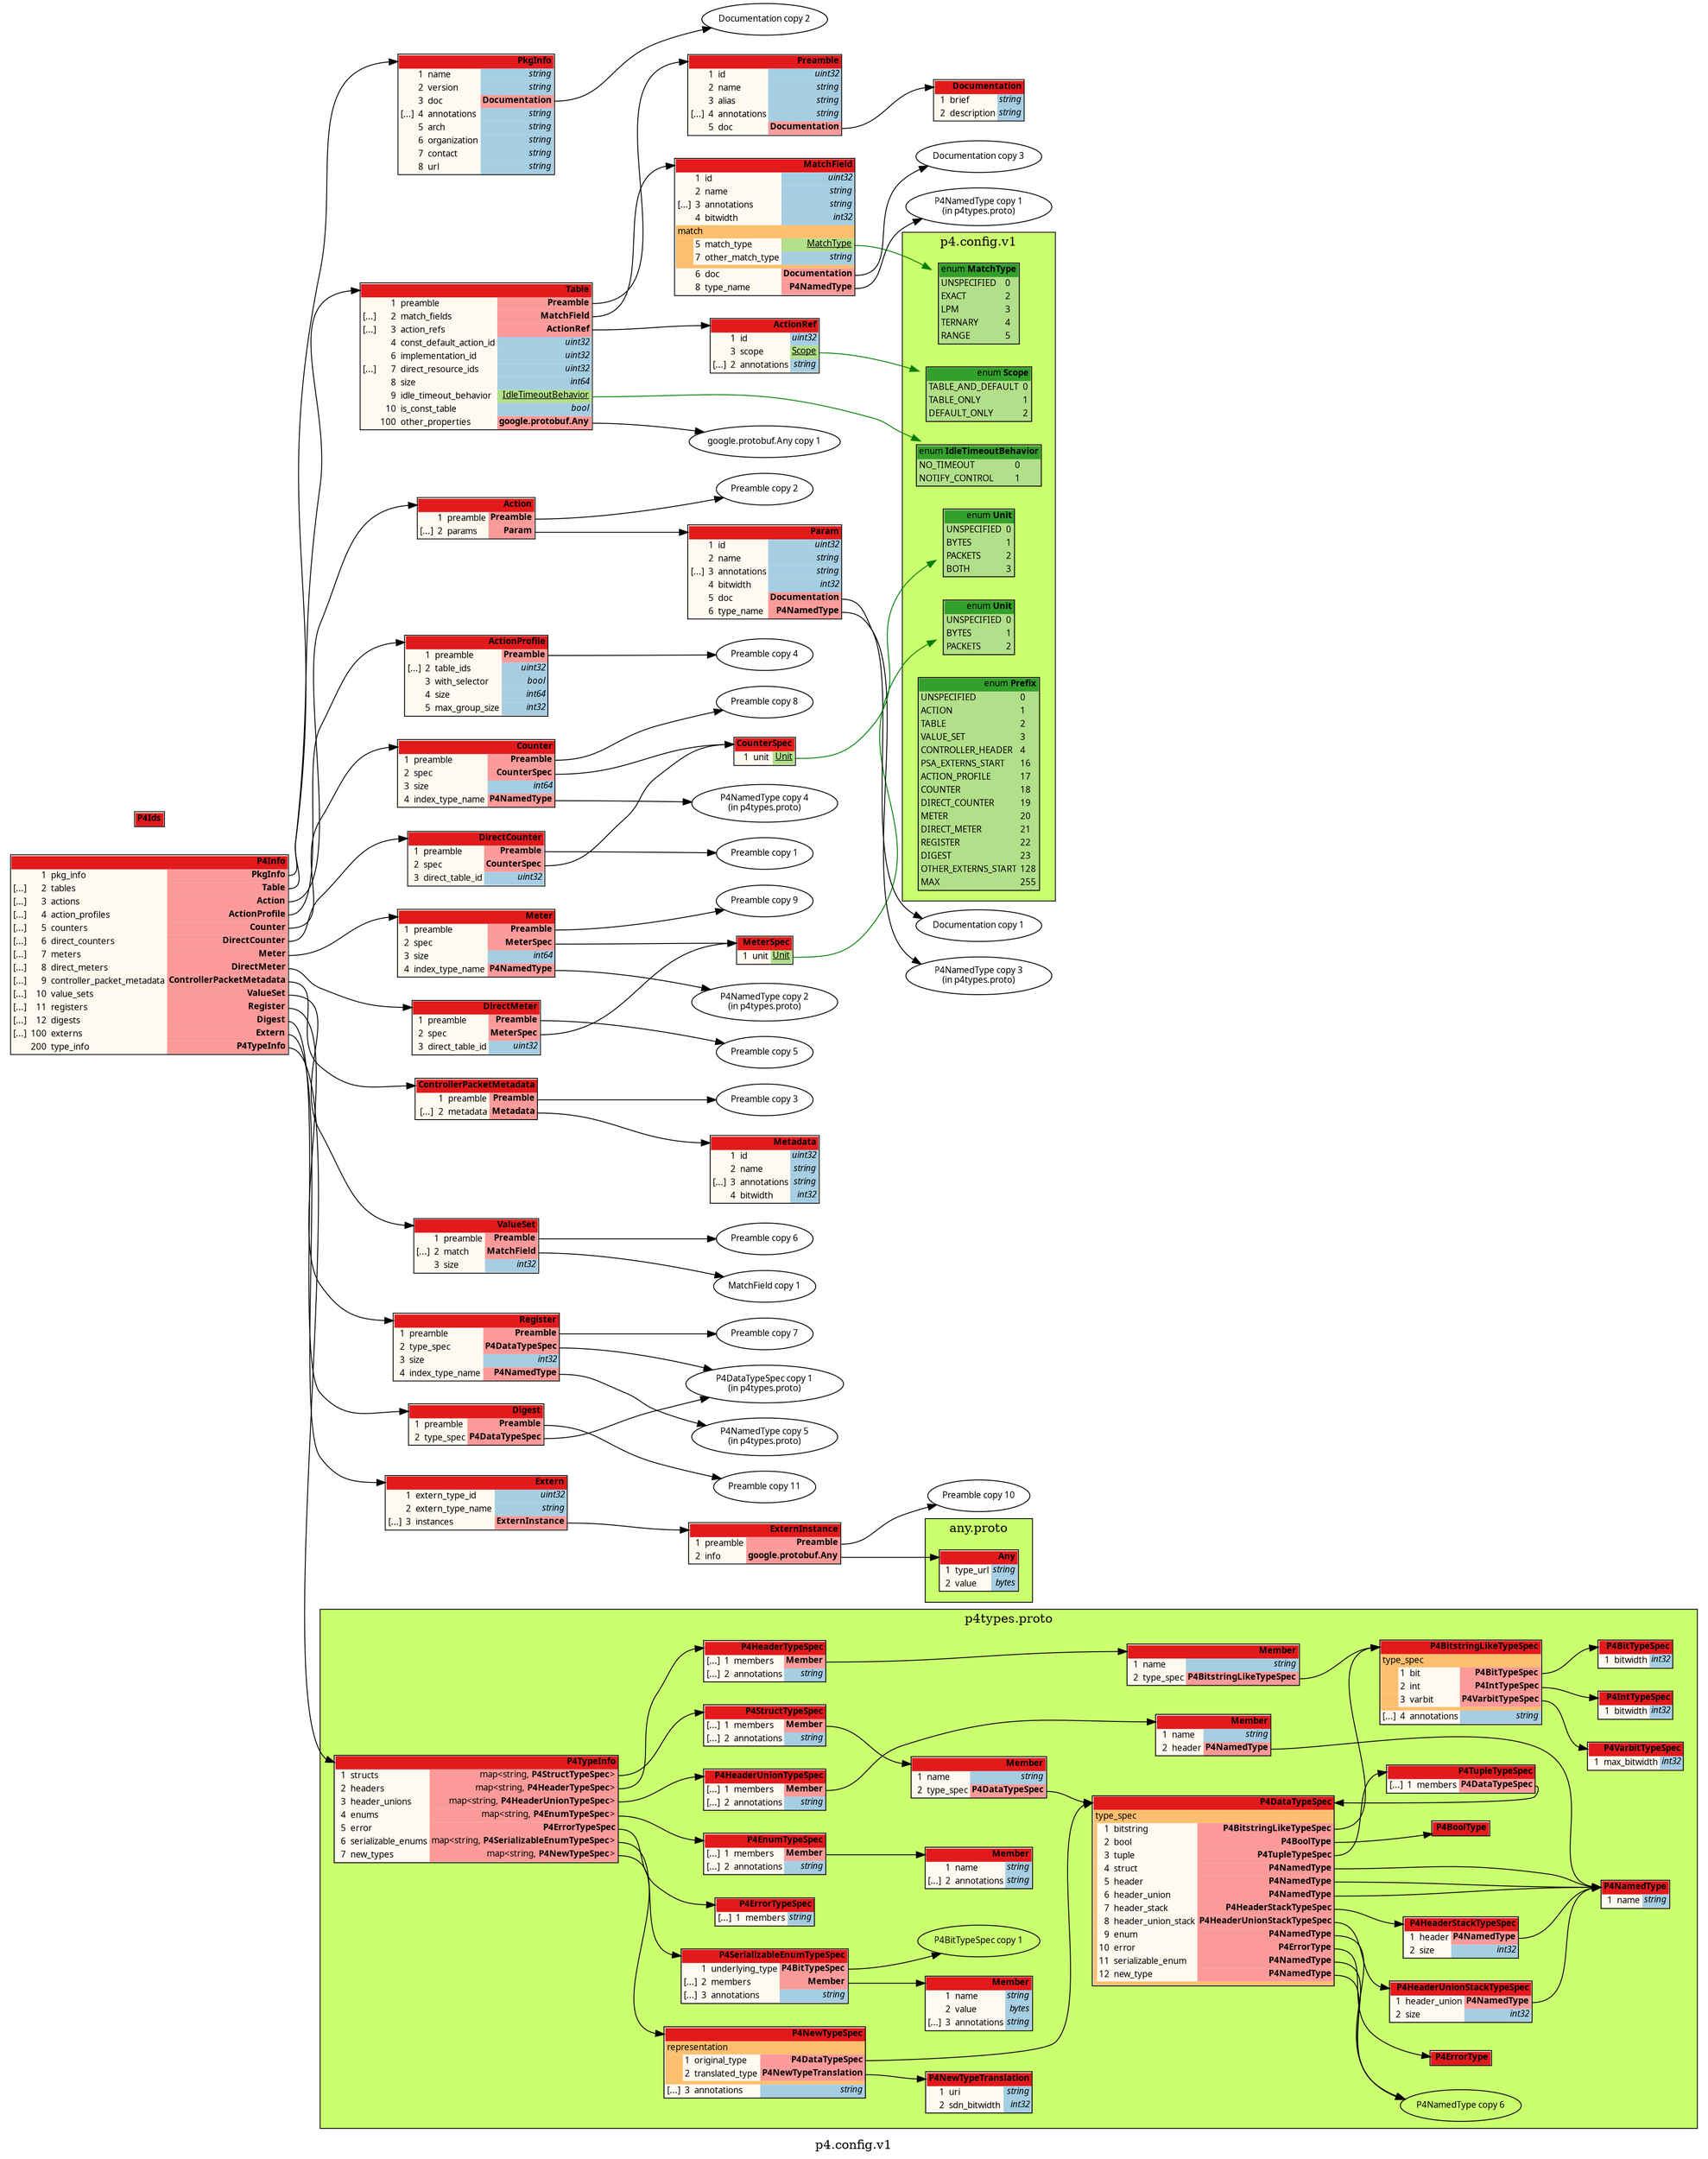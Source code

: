 /*
	do not edit:
	auto-generated by github.com/seamia/protodot
*/
digraph protodot {

	/* package:   p4.config.v1 */
	/* source:    p4/config/v1/p4info.proto */
	/* selection:  */

	rankdir=LR;
	label="p4.config.v1";
	tooltip="p4.config.v1";
	bgcolor="transparent"

	node [
		shape=plaintext
		fontsize=10
		fontname="Ubuntu"
	];


	/* ------ nodes ------ */
	subgraph cluster_0deff8bb1351 {
		label = "p4.config.v1"
		tooltip = "p4.config.v1"
		style = filled;
		fillcolor = "#caff70";
		
		Node_Ja_135	[shape=plaintext tooltip="MatchType" label=<<TABLE BORDER="1" CELLBORDER="0" CELLSPACING="0" BGCOLOR="#b2df8a"><TR><TD COLSPAN="2" PORT="header" BGCOLOR="#33a02c" ALIGN="right">enum <b>MatchType</b></TD></TR><TR><TD BGCOLOR="#b2df8a" ALIGN="left">UNSPECIFIED</TD><TD BGCOLOR="#b2df8a" ALIGN="left">0</TD></TR><TR><TD BGCOLOR="#b2df8a" ALIGN="left">EXACT</TD><TD BGCOLOR="#b2df8a" ALIGN="left">2</TD></TR><TR><TD BGCOLOR="#b2df8a" ALIGN="left">LPM</TD><TD BGCOLOR="#b2df8a" ALIGN="left">3</TD></TR><TR><TD BGCOLOR="#b2df8a" ALIGN="left">TERNARY</TD><TD BGCOLOR="#b2df8a" ALIGN="left">4</TD></TR><TR><TD BGCOLOR="#b2df8a" ALIGN="left">RANGE</TD><TD BGCOLOR="#b2df8a" ALIGN="left">5</TD></TR></TABLE>>];
		Node_Ja_139	[shape=plaintext tooltip="Scope" label=<<TABLE BORDER="1" CELLBORDER="0" CELLSPACING="0" BGCOLOR="#b2df8a"><TR><TD COLSPAN="2" PORT="header" BGCOLOR="#33a02c" ALIGN="right">enum <b>Scope</b></TD></TR><TR><TD BGCOLOR="#b2df8a" ALIGN="left">TABLE_AND_DEFAULT</TD><TD BGCOLOR="#b2df8a" ALIGN="left">0</TD></TR><TR><TD BGCOLOR="#b2df8a" ALIGN="left">TABLE_ONLY</TD><TD BGCOLOR="#b2df8a" ALIGN="left">1</TD></TR><TR><TD BGCOLOR="#b2df8a" ALIGN="left">DEFAULT_ONLY</TD><TD BGCOLOR="#b2df8a" ALIGN="left">2</TD></TR></TABLE>>];
		Node_Ja_137	[shape=plaintext tooltip="IdleTimeoutBehavior" label=<<TABLE BORDER="1" CELLBORDER="0" CELLSPACING="0" BGCOLOR="#b2df8a"><TR><TD COLSPAN="2" PORT="header" BGCOLOR="#33a02c" ALIGN="right">enum <b>IdleTimeoutBehavior</b></TD></TR><TR><TD BGCOLOR="#b2df8a" ALIGN="left">NO_TIMEOUT</TD><TD BGCOLOR="#b2df8a" ALIGN="left">0</TD></TR><TR><TD BGCOLOR="#b2df8a" ALIGN="left">NOTIFY_CONTROL</TD><TD BGCOLOR="#b2df8a" ALIGN="left">1</TD></TR></TABLE>>];
		Node_Ja_148	[shape=plaintext tooltip="Unit" label=<<TABLE BORDER="1" CELLBORDER="0" CELLSPACING="0" BGCOLOR="#b2df8a"><TR><TD COLSPAN="2" PORT="header" BGCOLOR="#33a02c" ALIGN="right">enum <b>Unit</b></TD></TR><TR><TD BGCOLOR="#b2df8a" ALIGN="left">UNSPECIFIED</TD><TD BGCOLOR="#b2df8a" ALIGN="left">0</TD></TR><TR><TD BGCOLOR="#b2df8a" ALIGN="left">BYTES</TD><TD BGCOLOR="#b2df8a" ALIGN="left">1</TD></TR><TR><TD BGCOLOR="#b2df8a" ALIGN="left">PACKETS</TD><TD BGCOLOR="#b2df8a" ALIGN="left">2</TD></TR></TABLE>>];
		Node_Ja_144	[shape=plaintext tooltip="Unit" label=<<TABLE BORDER="1" CELLBORDER="0" CELLSPACING="0" BGCOLOR="#b2df8a"><TR><TD COLSPAN="2" PORT="header" BGCOLOR="#33a02c" ALIGN="right">enum <b>Unit</b></TD></TR><TR><TD BGCOLOR="#b2df8a" ALIGN="left">UNSPECIFIED</TD><TD BGCOLOR="#b2df8a" ALIGN="left">0</TD></TR><TR><TD BGCOLOR="#b2df8a" ALIGN="left">BYTES</TD><TD BGCOLOR="#b2df8a" ALIGN="left">1</TD></TR><TR><TD BGCOLOR="#b2df8a" ALIGN="left">PACKETS</TD><TD BGCOLOR="#b2df8a" ALIGN="left">2</TD></TR><TR><TD BGCOLOR="#b2df8a" ALIGN="left">BOTH</TD><TD BGCOLOR="#b2df8a" ALIGN="left">3</TD></TR></TABLE>>];
		Node_Ja_130	[shape=plaintext tooltip="Prefix" label=<<TABLE BORDER="1" CELLBORDER="0" CELLSPACING="0" BGCOLOR="#b2df8a"><TR><TD COLSPAN="2" PORT="header" BGCOLOR="#33a02c" ALIGN="right">enum <b>Prefix</b></TD></TR><TR><TD BGCOLOR="#b2df8a" ALIGN="left">UNSPECIFIED</TD><TD BGCOLOR="#b2df8a" ALIGN="left">0</TD></TR><TR><TD BGCOLOR="#b2df8a" ALIGN="left">ACTION</TD><TD BGCOLOR="#b2df8a" ALIGN="left">1</TD></TR><TR><TD BGCOLOR="#b2df8a" ALIGN="left">TABLE</TD><TD BGCOLOR="#b2df8a" ALIGN="left">2</TD></TR><TR><TD BGCOLOR="#b2df8a" ALIGN="left">VALUE_SET</TD><TD BGCOLOR="#b2df8a" ALIGN="left">3</TD></TR><TR><TD BGCOLOR="#b2df8a" ALIGN="left">CONTROLLER_HEADER</TD><TD BGCOLOR="#b2df8a" ALIGN="left">4</TD></TR><TR><TD BGCOLOR="#b2df8a" ALIGN="left">PSA_EXTERNS_START</TD><TD BGCOLOR="#b2df8a" ALIGN="left">16</TD></TR><TR><TD BGCOLOR="#b2df8a" ALIGN="left">ACTION_PROFILE</TD><TD BGCOLOR="#b2df8a" ALIGN="left">17</TD></TR><TR><TD BGCOLOR="#b2df8a" ALIGN="left">COUNTER</TD><TD BGCOLOR="#b2df8a" ALIGN="left">18</TD></TR><TR><TD BGCOLOR="#b2df8a" ALIGN="left">DIRECT_COUNTER</TD><TD BGCOLOR="#b2df8a" ALIGN="left">19</TD></TR><TR><TD BGCOLOR="#b2df8a" ALIGN="left">METER</TD><TD BGCOLOR="#b2df8a" ALIGN="left">20</TD></TR><TR><TD BGCOLOR="#b2df8a" ALIGN="left">DIRECT_METER</TD><TD BGCOLOR="#b2df8a" ALIGN="left">21</TD></TR><TR><TD BGCOLOR="#b2df8a" ALIGN="left">REGISTER</TD><TD BGCOLOR="#b2df8a" ALIGN="left">22</TD></TR><TR><TD BGCOLOR="#b2df8a" ALIGN="left">DIGEST</TD><TD BGCOLOR="#b2df8a" ALIGN="left">23</TD></TR><TR><TD BGCOLOR="#b2df8a" ALIGN="left">OTHER_EXTERNS_START</TD><TD BGCOLOR="#b2df8a" ALIGN="left">128</TD></TR><TR><TD BGCOLOR="#b2df8a" ALIGN="left">MAX</TD><TD BGCOLOR="#b2df8a" ALIGN="left">255</TD></TR></TABLE>>];
	}

	Any_copy1  [shape=ellipse label="google.protobuf.Any copy 1"]

	subgraph cluster_668c2255749e {
		label = "any.proto"
		tooltip = "google/protobuf/any.proto"
		style = filled;
		fillcolor = "#caff70";
		
		Node_Ja_100	[shape=plaintext tooltip="google.protobuf.Any" label=<<TABLE BORDER="1" CELLBORDER="0" CELLSPACING="0" BGCOLOR="#fffaf0"><TR><TD COLSPAN="4" PORT="header" BGCOLOR="#e31a1c" ALIGN="right"><b>Any</b></TD></TR><TR><TD ALIGN="right"></TD><TD ALIGN="right">1</TD><TD ALIGN="left">type_url</TD><TD BGCOLOR="#a6cee3" PORT="potype_url" ALIGN="right" TITLE="string"><i>string</i></TD></TR><TR><TD ALIGN="right"></TD><TD ALIGN="right">2</TD><TD ALIGN="left">value</TD><TD BGCOLOR="#a6cee3" PORT="povalue" ALIGN="right" TITLE="bytes"><i>bytes</i></TD></TR></TABLE>>];
	}


	/* ------ leaving the root package unwrapped ------ */
	Node_Ja_153	[shape=plaintext tooltip="p4.config.v1.ValueSet" label=<<TABLE BORDER="1" CELLBORDER="0" CELLSPACING="0" BGCOLOR="#fffaf0"><TR><TD COLSPAN="4" PORT="header" BGCOLOR="#e31a1c" ALIGN="right"><b>ValueSet</b></TD></TR><TR><TD ALIGN="right"></TD><TD ALIGN="right">1</TD><TD ALIGN="left">preamble</TD><TD BGCOLOR="#fb9a99" PORT="popreamble" ALIGN="right"><b>Preamble</b></TD></TR><TR><TD ALIGN="right">[...]</TD><TD ALIGN="right">2</TD><TD ALIGN="left">match</TD><TD BGCOLOR="#fb9a99" PORT="pomatch" ALIGN="right"><b>MatchField</b></TD></TR><TR><TD ALIGN="right"></TD><TD ALIGN="right">3</TD><TD ALIGN="left">size</TD><TD BGCOLOR="#a6cee3" PORT="posize" ALIGN="right" TITLE="int32"><i>int32</i></TD></TR></TABLE>>];
	Node_Ja_154	[shape=plaintext tooltip="p4.config.v1.Register" label=<<TABLE BORDER="1" CELLBORDER="0" CELLSPACING="0" BGCOLOR="#fffaf0"><TR><TD COLSPAN="4" PORT="header" BGCOLOR="#e31a1c" ALIGN="right"><b>Register</b></TD></TR><TR><TD ALIGN="right"></TD><TD ALIGN="right">1</TD><TD ALIGN="left">preamble</TD><TD BGCOLOR="#fb9a99" PORT="popreamble" ALIGN="right"><b>Preamble</b></TD></TR><TR><TD ALIGN="right"></TD><TD ALIGN="right">2</TD><TD ALIGN="left">type_spec</TD><TD BGCOLOR="#fb9a99" PORT="potype_spec" ALIGN="right"><b>P4DataTypeSpec</b></TD></TR><TR><TD ALIGN="right"></TD><TD ALIGN="right">3</TD><TD ALIGN="left">size</TD><TD BGCOLOR="#a6cee3" PORT="posize" ALIGN="right" TITLE="int32"><i>int32</i></TD></TR><TR><TD ALIGN="right"></TD><TD ALIGN="right">4</TD><TD ALIGN="left">index_type_name</TD><TD BGCOLOR="#fb9a99" PORT="poindex_type_name" ALIGN="right"><b>P4NamedType</b></TD></TR></TABLE>>];
	Node_Ja_145	[shape=plaintext tooltip="p4.config.v1.Counter" label=<<TABLE BORDER="1" CELLBORDER="0" CELLSPACING="0" BGCOLOR="#fffaf0"><TR><TD COLSPAN="4" PORT="header" BGCOLOR="#e31a1c" ALIGN="right"><b>Counter</b></TD></TR><TR><TD ALIGN="right"></TD><TD ALIGN="right">1</TD><TD ALIGN="left">preamble</TD><TD BGCOLOR="#fb9a99" PORT="popreamble" ALIGN="right"><b>Preamble</b></TD></TR><TR><TD ALIGN="right"></TD><TD ALIGN="right">2</TD><TD ALIGN="left">spec</TD><TD BGCOLOR="#fb9a99" PORT="pospec" ALIGN="right"><b>CounterSpec</b></TD></TR><TR><TD ALIGN="right"></TD><TD ALIGN="right">3</TD><TD ALIGN="left">size</TD><TD BGCOLOR="#a6cee3" PORT="posize" ALIGN="right" TITLE="int64"><i>int64</i></TD></TR><TR><TD ALIGN="right"></TD><TD ALIGN="right">4</TD><TD ALIGN="left">index_type_name</TD><TD BGCOLOR="#fb9a99" PORT="poindex_type_name" ALIGN="right"><b>P4NamedType</b></TD></TR></TABLE>>];
	Node_Ja_131	[shape=plaintext tooltip="p4.config.v1.Preamble" label=<<TABLE BORDER="1" CELLBORDER="0" CELLSPACING="0" BGCOLOR="#fffaf0"><TR><TD COLSPAN="4" PORT="header" BGCOLOR="#e31a1c" ALIGN="right"><b>Preamble</b></TD></TR><TR><TD ALIGN="right"></TD><TD ALIGN="right">1</TD><TD ALIGN="left">id</TD><TD BGCOLOR="#a6cee3" PORT="poid" ALIGN="right" TITLE="uint32"><i>uint32</i></TD></TR><TR><TD ALIGN="right"></TD><TD ALIGN="right">2</TD><TD ALIGN="left">name</TD><TD BGCOLOR="#a6cee3" PORT="poname" ALIGN="right" TITLE="string"><i>string</i></TD></TR><TR><TD ALIGN="right"></TD><TD ALIGN="right">3</TD><TD ALIGN="left">alias</TD><TD BGCOLOR="#a6cee3" PORT="poalias" ALIGN="right" TITLE="string"><i>string</i></TD></TR><TR><TD ALIGN="right">[...]</TD><TD ALIGN="right">4</TD><TD ALIGN="left">annotations</TD><TD BGCOLOR="#a6cee3" PORT="poannotations" ALIGN="right" TITLE="string"><i>string</i></TD></TR><TR><TD ALIGN="right"></TD><TD ALIGN="right">5</TD><TD ALIGN="left">doc</TD><TD BGCOLOR="#fb9a99" PORT="podoc" ALIGN="right"><b>Documentation</b></TD></TR></TABLE>>];
	Preamble_copy1   [shape=ellipse label="Preamble copy 1"]
	Preamble_copy2   [shape=ellipse label="Preamble copy 2"]
	Preamble_copy3   [shape=ellipse label="Preamble copy 3"]
	Preamble_copy4   [shape=ellipse label="Preamble copy 4"]
	Preamble_copy5   [shape=ellipse label="Preamble copy 5"]
	Preamble_copy6   [shape=ellipse label="Preamble copy 6"]
	Preamble_copy7   [shape=ellipse label="Preamble copy 7"]
	Preamble_copy8   [shape=ellipse label="Preamble copy 8"]
	Preamble_copy9   [shape=ellipse label="Preamble copy 9"]
	Preamble_copy10   [shape=ellipse label="Preamble copy 10"]
	Preamble_copy11   [shape=ellipse label="Preamble copy 11"]
	Node_Ja_128	[shape=plaintext tooltip="p4.config.v1.PkgInfo" label=<<TABLE BORDER="1" CELLBORDER="0" CELLSPACING="0" BGCOLOR="#fffaf0"><TR><TD COLSPAN="4" PORT="header" BGCOLOR="#e31a1c" ALIGN="right"><b>PkgInfo</b></TD></TR><TR><TD ALIGN="right"></TD><TD ALIGN="right">1</TD><TD ALIGN="left">name</TD><TD BGCOLOR="#a6cee3" PORT="poname" ALIGN="right" TITLE="string"><i>string</i></TD></TR><TR><TD ALIGN="right"></TD><TD ALIGN="right">2</TD><TD ALIGN="left">version</TD><TD BGCOLOR="#a6cee3" PORT="poversion" ALIGN="right" TITLE="string"><i>string</i></TD></TR><TR><TD ALIGN="right"></TD><TD ALIGN="right">3</TD><TD ALIGN="left">doc</TD><TD BGCOLOR="#fb9a99" PORT="podoc" ALIGN="right"><b>Documentation</b></TD></TR><TR><TD ALIGN="right">[...]</TD><TD ALIGN="right">4</TD><TD ALIGN="left">annotations</TD><TD BGCOLOR="#a6cee3" PORT="poannotations" ALIGN="right" TITLE="string"><i>string</i></TD></TR><TR><TD ALIGN="right"></TD><TD ALIGN="right">5</TD><TD ALIGN="left">arch</TD><TD BGCOLOR="#a6cee3" PORT="poarch" ALIGN="right" TITLE="string"><i>string</i></TD></TR><TR><TD ALIGN="right"></TD><TD ALIGN="right">6</TD><TD ALIGN="left">organization</TD><TD BGCOLOR="#a6cee3" PORT="poorganization" ALIGN="right" TITLE="string"><i>string</i></TD></TR><TR><TD ALIGN="right"></TD><TD ALIGN="right">7</TD><TD ALIGN="left">contact</TD><TD BGCOLOR="#a6cee3" PORT="pocontact" ALIGN="right" TITLE="string"><i>string</i></TD></TR><TR><TD ALIGN="right"></TD><TD ALIGN="right">8</TD><TD ALIGN="left">url</TD><TD BGCOLOR="#a6cee3" PORT="pourl" ALIGN="right" TITLE="string"><i>string</i></TD></TR></TABLE>>];
	Node_Ja_134	[shape=plaintext tooltip="p4.config.v1.MatchField" label=<<TABLE BORDER="1" CELLBORDER="0" CELLSPACING="0" BGCOLOR="#fffaf0"><TR><TD COLSPAN="4" PORT="header" BGCOLOR="#e31a1c" ALIGN="right"><b>MatchField</b></TD></TR><TR><TD ALIGN="right"></TD><TD ALIGN="right">1</TD><TD ALIGN="left">id</TD><TD BGCOLOR="#a6cee3" PORT="poid" ALIGN="right" TITLE="uint32"><i>uint32</i></TD></TR><TR><TD ALIGN="right"></TD><TD ALIGN="right">2</TD><TD ALIGN="left">name</TD><TD BGCOLOR="#a6cee3" PORT="poname" ALIGN="right" TITLE="string"><i>string</i></TD></TR><TR><TD ALIGN="right">[...]</TD><TD ALIGN="right">3</TD><TD ALIGN="left">annotations</TD><TD BGCOLOR="#a6cee3" PORT="poannotations" ALIGN="right" TITLE="string"><i>string</i></TD></TR><TR><TD ALIGN="right"></TD><TD ALIGN="right">4</TD><TD ALIGN="left">bitwidth</TD><TD BGCOLOR="#a6cee3" PORT="pobitwidth" ALIGN="right" TITLE="int32"><i>int32</i></TD></TR><TR><TD COLSPAN="4" BGCOLOR="#fdbf6f" ALIGN="left">match</TD></TR><TR><TD BGCOLOR="#fdbf6f"></TD><TD ALIGN="right">5</TD><TD ALIGN="left">match_type</TD><TD ALIGN="right" BGCOLOR="#b2df8a" PORT="pomatch_type"><u>MatchType</u></TD></TR><TR><TD BGCOLOR="#fdbf6f"></TD><TD ALIGN="right">7</TD><TD ALIGN="left">other_match_type</TD><TD ALIGN="right" BGCOLOR="#a6cee3" PORT="poother_match_type"><i>string</i></TD></TR><TR><TD COLSPAN="4" BGCOLOR="#fdbf6f"></TD></TR><TR><TD ALIGN="right"></TD><TD ALIGN="right">6</TD><TD ALIGN="left">doc</TD><TD BGCOLOR="#fb9a99" PORT="podoc" ALIGN="right"><b>Documentation</b></TD></TR><TR><TD ALIGN="right"></TD><TD ALIGN="right">8</TD><TD ALIGN="left">type_name</TD><TD BGCOLOR="#fb9a99" PORT="potype_name" ALIGN="right"><b>P4NamedType</b></TD></TR></TABLE>>];
	MatchField_copy1   [shape=ellipse label="MatchField copy 1"]
	Node_Ja_140	[shape=plaintext tooltip="p4.config.v1.Action" label=<<TABLE BORDER="1" CELLBORDER="0" CELLSPACING="0" BGCOLOR="#fffaf0"><TR><TD COLSPAN="4" PORT="header" BGCOLOR="#e31a1c" ALIGN="right"><b>Action</b></TD></TR><TR><TD ALIGN="right"></TD><TD ALIGN="right">1</TD><TD ALIGN="left">preamble</TD><TD BGCOLOR="#fb9a99" PORT="popreamble" ALIGN="right"><b>Preamble</b></TD></TR><TR><TD ALIGN="right">[...]</TD><TD ALIGN="right">2</TD><TD ALIGN="left">params</TD><TD BGCOLOR="#fb9a99" PORT="poparams" ALIGN="right"><b>Param</b></TD></TR></TABLE>>];
	Node_Ja_150	[shape=plaintext tooltip="p4.config.v1.DirectMeter" label=<<TABLE BORDER="1" CELLBORDER="0" CELLSPACING="0" BGCOLOR="#fffaf0"><TR><TD COLSPAN="4" PORT="header" BGCOLOR="#e31a1c" ALIGN="right"><b>DirectMeter</b></TD></TR><TR><TD ALIGN="right"></TD><TD ALIGN="right">1</TD><TD ALIGN="left">preamble</TD><TD BGCOLOR="#fb9a99" PORT="popreamble" ALIGN="right"><b>Preamble</b></TD></TR><TR><TD ALIGN="right"></TD><TD ALIGN="right">2</TD><TD ALIGN="left">spec</TD><TD BGCOLOR="#fb9a99" PORT="pospec" ALIGN="right"><b>MeterSpec</b></TD></TR><TR><TD ALIGN="right"></TD><TD ALIGN="right">3</TD><TD ALIGN="left">direct_table_id</TD><TD BGCOLOR="#a6cee3" PORT="podirect_table_id" ALIGN="right" TITLE="uint32"><i>uint32</i></TD></TR></TABLE>>];
	Node_Ja_151	[shape=plaintext tooltip="p4.config.v1.ControllerPacketMetadata" label=<<TABLE BORDER="1" CELLBORDER="0" CELLSPACING="0" BGCOLOR="#fffaf0"><TR><TD COLSPAN="4" PORT="header" BGCOLOR="#e31a1c" ALIGN="right"><b>ControllerPacketMetadata</b></TD></TR><TR><TD ALIGN="right"></TD><TD ALIGN="right">1</TD><TD ALIGN="left">preamble</TD><TD BGCOLOR="#fb9a99" PORT="popreamble" ALIGN="right"><b>Preamble</b></TD></TR><TR><TD ALIGN="right">[...]</TD><TD ALIGN="right">2</TD><TD ALIGN="left">metadata</TD><TD BGCOLOR="#fb9a99" PORT="pometadata" ALIGN="right"><b>Metadata</b></TD></TR></TABLE>>];
	Node_Ja_142	[shape=plaintext tooltip="p4.config.v1.ActionProfile" label=<<TABLE BORDER="1" CELLBORDER="0" CELLSPACING="0" BGCOLOR="#fffaf0"><TR><TD COLSPAN="4" PORT="header" BGCOLOR="#e31a1c" ALIGN="right"><b>ActionProfile</b></TD></TR><TR><TD ALIGN="right"></TD><TD ALIGN="right">1</TD><TD ALIGN="left">preamble</TD><TD BGCOLOR="#fb9a99" PORT="popreamble" ALIGN="right"><b>Preamble</b></TD></TR><TR><TD ALIGN="right">[...]</TD><TD ALIGN="right">2</TD><TD ALIGN="left">table_ids</TD><TD BGCOLOR="#a6cee3" PORT="potable_ids" ALIGN="right" TITLE="uint32"><i>uint32</i></TD></TR><TR><TD ALIGN="right"></TD><TD ALIGN="right">3</TD><TD ALIGN="left">with_selector</TD><TD BGCOLOR="#a6cee3" PORT="powith_selector" ALIGN="right" TITLE="bool"><i>bool</i></TD></TR><TR><TD ALIGN="right"></TD><TD ALIGN="right">4</TD><TD ALIGN="left">size</TD><TD BGCOLOR="#a6cee3" PORT="posize" ALIGN="right" TITLE="int64"><i>int64</i></TD></TR><TR><TD ALIGN="right"></TD><TD ALIGN="right">5</TD><TD ALIGN="left">max_group_size</TD><TD BGCOLOR="#a6cee3" PORT="pomax_group_size" ALIGN="right" TITLE="int32"><i>int32</i></TD></TR></TABLE>>];
	Node_Ja_133	[shape=plaintext tooltip="p4.config.v1.ExternInstance" label=<<TABLE BORDER="1" CELLBORDER="0" CELLSPACING="0" BGCOLOR="#fffaf0"><TR><TD COLSPAN="4" PORT="header" BGCOLOR="#e31a1c" ALIGN="right"><b>ExternInstance</b></TD></TR><TR><TD ALIGN="right"></TD><TD ALIGN="right">1</TD><TD ALIGN="left">preamble</TD><TD BGCOLOR="#fb9a99" PORT="popreamble" ALIGN="right"><b>Preamble</b></TD></TR><TR><TD ALIGN="right"></TD><TD ALIGN="right">2</TD><TD ALIGN="left">info</TD><TD BGCOLOR="#fb9a99" PORT="poinfo" ALIGN="right"><b>google.protobuf.Any</b></TD></TR></TABLE>>];
	Node_Ja_138	[shape=plaintext tooltip="p4.config.v1.ActionRef" label=<<TABLE BORDER="1" CELLBORDER="0" CELLSPACING="0" BGCOLOR="#fffaf0"><TR><TD COLSPAN="4" PORT="header" BGCOLOR="#e31a1c" ALIGN="right"><b>ActionRef</b></TD></TR><TR><TD ALIGN="right"></TD><TD ALIGN="right">1</TD><TD ALIGN="left">id</TD><TD BGCOLOR="#a6cee3" PORT="poid" ALIGN="right" TITLE="uint32"><i>uint32</i></TD></TR><TR><TD ALIGN="right"></TD><TD ALIGN="right">3</TD><TD ALIGN="left">scope</TD><TD BGCOLOR="#b2df8a" PORT="poscope" ALIGN="right"><u>Scope</u></TD></TR><TR><TD ALIGN="right">[...]</TD><TD ALIGN="right">2</TD><TD ALIGN="left">annotations</TD><TD BGCOLOR="#a6cee3" PORT="poannotations" ALIGN="right" TITLE="string"><i>string</i></TD></TR></TABLE>>];
	Node_Ja_136	[shape=plaintext tooltip="p4.config.v1.Table" label=<<TABLE BORDER="1" CELLBORDER="0" CELLSPACING="0" BGCOLOR="#fffaf0"><TR><TD COLSPAN="4" PORT="header" BGCOLOR="#e31a1c" ALIGN="right"><b>Table</b></TD></TR><TR><TD ALIGN="right"></TD><TD ALIGN="right">1</TD><TD ALIGN="left">preamble</TD><TD BGCOLOR="#fb9a99" PORT="popreamble" ALIGN="right"><b>Preamble</b></TD></TR><TR><TD ALIGN="right">[...]</TD><TD ALIGN="right">2</TD><TD ALIGN="left">match_fields</TD><TD BGCOLOR="#fb9a99" PORT="pomatch_fields" ALIGN="right"><b>MatchField</b></TD></TR><TR><TD ALIGN="right">[...]</TD><TD ALIGN="right">3</TD><TD ALIGN="left">action_refs</TD><TD BGCOLOR="#fb9a99" PORT="poaction_refs" ALIGN="right"><b>ActionRef</b></TD></TR><TR><TD ALIGN="right"></TD><TD ALIGN="right">4</TD><TD ALIGN="left">const_default_action_id</TD><TD BGCOLOR="#a6cee3" PORT="poconst_default_action_id" ALIGN="right" TITLE="uint32"><i>uint32</i></TD></TR><TR><TD ALIGN="right"></TD><TD ALIGN="right">6</TD><TD ALIGN="left">implementation_id</TD><TD BGCOLOR="#a6cee3" PORT="poimplementation_id" ALIGN="right" TITLE="uint32"><i>uint32</i></TD></TR><TR><TD ALIGN="right">[...]</TD><TD ALIGN="right">7</TD><TD ALIGN="left">direct_resource_ids</TD><TD BGCOLOR="#a6cee3" PORT="podirect_resource_ids" ALIGN="right" TITLE="uint32"><i>uint32</i></TD></TR><TR><TD ALIGN="right"></TD><TD ALIGN="right">8</TD><TD ALIGN="left">size</TD><TD BGCOLOR="#a6cee3" PORT="posize" ALIGN="right" TITLE="int64"><i>int64</i></TD></TR><TR><TD ALIGN="right"></TD><TD ALIGN="right">9</TD><TD ALIGN="left">idle_timeout_behavior</TD><TD BGCOLOR="#b2df8a" PORT="poidle_timeout_behavior" ALIGN="right"><u>IdleTimeoutBehavior</u></TD></TR><TR><TD ALIGN="right"></TD><TD ALIGN="right">10</TD><TD ALIGN="left">is_const_table</TD><TD BGCOLOR="#a6cee3" PORT="pois_const_table" ALIGN="right" TITLE="bool"><i>bool</i></TD></TR><TR><TD ALIGN="right"></TD><TD ALIGN="right">100</TD><TD ALIGN="left">other_properties</TD><TD BGCOLOR="#fb9a99" PORT="poother_properties" ALIGN="right"><b>google.protobuf.Any</b></TD></TR></TABLE>>];
	Node_Ja_147	[shape=plaintext tooltip="p4.config.v1.MeterSpec" label=<<TABLE BORDER="1" CELLBORDER="0" CELLSPACING="0" BGCOLOR="#fffaf0"><TR><TD COLSPAN="4" PORT="header" BGCOLOR="#e31a1c" ALIGN="right"><b>MeterSpec</b></TD></TR><TR><TD ALIGN="right"></TD><TD ALIGN="right">1</TD><TD ALIGN="left">unit</TD><TD BGCOLOR="#b2df8a" PORT="pounit" ALIGN="right"><u>Unit</u></TD></TR></TABLE>>];
	Node_Ja_152	[shape=plaintext tooltip="p4.config.v1.ControllerPacketMetadata.Metadata" label=<<TABLE BORDER="1" CELLBORDER="0" CELLSPACING="0" BGCOLOR="#fffaf0"><TR><TD COLSPAN="4" PORT="header" BGCOLOR="#e31a1c" ALIGN="right"><b>Metadata</b></TD></TR><TR><TD ALIGN="right"></TD><TD ALIGN="right">1</TD><TD ALIGN="left">id</TD><TD BGCOLOR="#a6cee3" PORT="poid" ALIGN="right" TITLE="uint32"><i>uint32</i></TD></TR><TR><TD ALIGN="right"></TD><TD ALIGN="right">2</TD><TD ALIGN="left">name</TD><TD BGCOLOR="#a6cee3" PORT="poname" ALIGN="right" TITLE="string"><i>string</i></TD></TR><TR><TD ALIGN="right">[...]</TD><TD ALIGN="right">3</TD><TD ALIGN="left">annotations</TD><TD BGCOLOR="#a6cee3" PORT="poannotations" ALIGN="right" TITLE="string"><i>string</i></TD></TR><TR><TD ALIGN="right"></TD><TD ALIGN="right">4</TD><TD ALIGN="left">bitwidth</TD><TD BGCOLOR="#a6cee3" PORT="pobitwidth" ALIGN="right" TITLE="int32"><i>int32</i></TD></TR></TABLE>>];
	Node_Ja_149	[shape=plaintext tooltip="p4.config.v1.Meter" label=<<TABLE BORDER="1" CELLBORDER="0" CELLSPACING="0" BGCOLOR="#fffaf0"><TR><TD COLSPAN="4" PORT="header" BGCOLOR="#e31a1c" ALIGN="right"><b>Meter</b></TD></TR><TR><TD ALIGN="right"></TD><TD ALIGN="right">1</TD><TD ALIGN="left">preamble</TD><TD BGCOLOR="#fb9a99" PORT="popreamble" ALIGN="right"><b>Preamble</b></TD></TR><TR><TD ALIGN="right"></TD><TD ALIGN="right">2</TD><TD ALIGN="left">spec</TD><TD BGCOLOR="#fb9a99" PORT="pospec" ALIGN="right"><b>MeterSpec</b></TD></TR><TR><TD ALIGN="right"></TD><TD ALIGN="right">3</TD><TD ALIGN="left">size</TD><TD BGCOLOR="#a6cee3" PORT="posize" ALIGN="right" TITLE="int64"><i>int64</i></TD></TR><TR><TD ALIGN="right"></TD><TD ALIGN="right">4</TD><TD ALIGN="left">index_type_name</TD><TD BGCOLOR="#fb9a99" PORT="poindex_type_name" ALIGN="right"><b>P4NamedType</b></TD></TR></TABLE>>];
	Node_Ja_127	[shape=plaintext tooltip="p4.config.v1.Documentation" label=<<TABLE BORDER="1" CELLBORDER="0" CELLSPACING="0" BGCOLOR="#fffaf0"><TR><TD COLSPAN="4" PORT="header" BGCOLOR="#e31a1c" ALIGN="right"><b>Documentation</b></TD></TR><TR><TD ALIGN="right"></TD><TD ALIGN="right">1</TD><TD ALIGN="left">brief</TD><TD BGCOLOR="#a6cee3" PORT="pobrief" ALIGN="right" TITLE="string"><i>string</i></TD></TR><TR><TD ALIGN="right"></TD><TD ALIGN="right">2</TD><TD ALIGN="left">description</TD><TD BGCOLOR="#a6cee3" PORT="podescription" ALIGN="right" TITLE="string"><i>string</i></TD></TR></TABLE>>];
	Documentation_copy1   [shape=ellipse label="Documentation copy 1"]
	Documentation_copy2   [shape=ellipse label="Documentation copy 2"]
	Documentation_copy3   [shape=ellipse label="Documentation copy 3"]
	Node_Ja_129	[shape=plaintext tooltip="p4.config.v1.P4Ids" label=<<TABLE BORDER="1" CELLBORDER="0" CELLSPACING="0" BGCOLOR="#fffaf0"><TR><TD COLSPAN="4" PORT="header" BGCOLOR="#e31a1c" ALIGN="right"><b>P4Ids</b></TD></TR></TABLE>>];
	Node_Ja_132	[shape=plaintext tooltip="p4.config.v1.Extern" label=<<TABLE BORDER="1" CELLBORDER="0" CELLSPACING="0" BGCOLOR="#fffaf0"><TR><TD COLSPAN="4" PORT="header" BGCOLOR="#e31a1c" ALIGN="right"><b>Extern</b></TD></TR><TR><TD ALIGN="right"></TD><TD ALIGN="right">1</TD><TD ALIGN="left">extern_type_id</TD><TD BGCOLOR="#a6cee3" PORT="poextern_type_id" ALIGN="right" TITLE="uint32"><i>uint32</i></TD></TR><TR><TD ALIGN="right"></TD><TD ALIGN="right">2</TD><TD ALIGN="left">extern_type_name</TD><TD BGCOLOR="#a6cee3" PORT="poextern_type_name" ALIGN="right" TITLE="string"><i>string</i></TD></TR><TR><TD ALIGN="right">[...]</TD><TD ALIGN="right">3</TD><TD ALIGN="left">instances</TD><TD BGCOLOR="#fb9a99" PORT="poinstances" ALIGN="right"><b>ExternInstance</b></TD></TR></TABLE>>];
	Node_Ja_146	[shape=plaintext tooltip="p4.config.v1.DirectCounter" label=<<TABLE BORDER="1" CELLBORDER="0" CELLSPACING="0" BGCOLOR="#fffaf0"><TR><TD COLSPAN="4" PORT="header" BGCOLOR="#e31a1c" ALIGN="right"><b>DirectCounter</b></TD></TR><TR><TD ALIGN="right"></TD><TD ALIGN="right">1</TD><TD ALIGN="left">preamble</TD><TD BGCOLOR="#fb9a99" PORT="popreamble" ALIGN="right"><b>Preamble</b></TD></TR><TR><TD ALIGN="right"></TD><TD ALIGN="right">2</TD><TD ALIGN="left">spec</TD><TD BGCOLOR="#fb9a99" PORT="pospec" ALIGN="right"><b>CounterSpec</b></TD></TR><TR><TD ALIGN="right"></TD><TD ALIGN="right">3</TD><TD ALIGN="left">direct_table_id</TD><TD BGCOLOR="#a6cee3" PORT="podirect_table_id" ALIGN="right" TITLE="uint32"><i>uint32</i></TD></TR></TABLE>>];
	Node_Ja_126	[shape=plaintext tooltip="p4.config.v1.P4Info" label=<<TABLE BORDER="1" CELLBORDER="0" CELLSPACING="0" BGCOLOR="#fffaf0"><TR><TD COLSPAN="4" PORT="header" BGCOLOR="#e31a1c" ALIGN="right"><b>P4Info</b></TD></TR><TR><TD ALIGN="right"></TD><TD ALIGN="right">1</TD><TD ALIGN="left">pkg_info</TD><TD BGCOLOR="#fb9a99" PORT="popkg_info" ALIGN="right"><b>PkgInfo</b></TD></TR><TR><TD ALIGN="right">[...]</TD><TD ALIGN="right">2</TD><TD ALIGN="left">tables</TD><TD BGCOLOR="#fb9a99" PORT="potables" ALIGN="right"><b>Table</b></TD></TR><TR><TD ALIGN="right">[...]</TD><TD ALIGN="right">3</TD><TD ALIGN="left">actions</TD><TD BGCOLOR="#fb9a99" PORT="poactions" ALIGN="right"><b>Action</b></TD></TR><TR><TD ALIGN="right">[...]</TD><TD ALIGN="right">4</TD><TD ALIGN="left">action_profiles</TD><TD BGCOLOR="#fb9a99" PORT="poaction_profiles" ALIGN="right"><b>ActionProfile</b></TD></TR><TR><TD ALIGN="right">[...]</TD><TD ALIGN="right">5</TD><TD ALIGN="left">counters</TD><TD BGCOLOR="#fb9a99" PORT="pocounters" ALIGN="right"><b>Counter</b></TD></TR><TR><TD ALIGN="right">[...]</TD><TD ALIGN="right">6</TD><TD ALIGN="left">direct_counters</TD><TD BGCOLOR="#fb9a99" PORT="podirect_counters" ALIGN="right"><b>DirectCounter</b></TD></TR><TR><TD ALIGN="right">[...]</TD><TD ALIGN="right">7</TD><TD ALIGN="left">meters</TD><TD BGCOLOR="#fb9a99" PORT="pometers" ALIGN="right"><b>Meter</b></TD></TR><TR><TD ALIGN="right">[...]</TD><TD ALIGN="right">8</TD><TD ALIGN="left">direct_meters</TD><TD BGCOLOR="#fb9a99" PORT="podirect_meters" ALIGN="right"><b>DirectMeter</b></TD></TR><TR><TD ALIGN="right">[...]</TD><TD ALIGN="right">9</TD><TD ALIGN="left">controller_packet_metadata</TD><TD BGCOLOR="#fb9a99" PORT="pocontroller_packet_metadata" ALIGN="right"><b>ControllerPacketMetadata</b></TD></TR><TR><TD ALIGN="right">[...]</TD><TD ALIGN="right">10</TD><TD ALIGN="left">value_sets</TD><TD BGCOLOR="#fb9a99" PORT="povalue_sets" ALIGN="right"><b>ValueSet</b></TD></TR><TR><TD ALIGN="right">[...]</TD><TD ALIGN="right">11</TD><TD ALIGN="left">registers</TD><TD BGCOLOR="#fb9a99" PORT="poregisters" ALIGN="right"><b>Register</b></TD></TR><TR><TD ALIGN="right">[...]</TD><TD ALIGN="right">12</TD><TD ALIGN="left">digests</TD><TD BGCOLOR="#fb9a99" PORT="podigests" ALIGN="right"><b>Digest</b></TD></TR><TR><TD ALIGN="right">[...]</TD><TD ALIGN="right">100</TD><TD ALIGN="left">externs</TD><TD BGCOLOR="#fb9a99" PORT="poexterns" ALIGN="right"><b>Extern</b></TD></TR><TR><TD ALIGN="right"></TD><TD ALIGN="right">200</TD><TD ALIGN="left">type_info</TD><TD BGCOLOR="#fb9a99" PORT="potype_info" ALIGN="right"><b>P4TypeInfo</b></TD></TR></TABLE>>];
	Node_Ja_141	[shape=plaintext tooltip="p4.config.v1.Action.Param" label=<<TABLE BORDER="1" CELLBORDER="0" CELLSPACING="0" BGCOLOR="#fffaf0"><TR><TD COLSPAN="4" PORT="header" BGCOLOR="#e31a1c" ALIGN="right"><b>Param</b></TD></TR><TR><TD ALIGN="right"></TD><TD ALIGN="right">1</TD><TD ALIGN="left">id</TD><TD BGCOLOR="#a6cee3" PORT="poid" ALIGN="right" TITLE="uint32"><i>uint32</i></TD></TR><TR><TD ALIGN="right"></TD><TD ALIGN="right">2</TD><TD ALIGN="left">name</TD><TD BGCOLOR="#a6cee3" PORT="poname" ALIGN="right" TITLE="string"><i>string</i></TD></TR><TR><TD ALIGN="right">[...]</TD><TD ALIGN="right">3</TD><TD ALIGN="left">annotations</TD><TD BGCOLOR="#a6cee3" PORT="poannotations" ALIGN="right" TITLE="string"><i>string</i></TD></TR><TR><TD ALIGN="right"></TD><TD ALIGN="right">4</TD><TD ALIGN="left">bitwidth</TD><TD BGCOLOR="#a6cee3" PORT="pobitwidth" ALIGN="right" TITLE="int32"><i>int32</i></TD></TR><TR><TD ALIGN="right"></TD><TD ALIGN="right">5</TD><TD ALIGN="left">doc</TD><TD BGCOLOR="#fb9a99" PORT="podoc" ALIGN="right"><b>Documentation</b></TD></TR><TR><TD ALIGN="right"></TD><TD ALIGN="right">6</TD><TD ALIGN="left">type_name</TD><TD BGCOLOR="#fb9a99" PORT="potype_name" ALIGN="right"><b>P4NamedType</b></TD></TR></TABLE>>];
	Node_Ja_143	[shape=plaintext tooltip="p4.config.v1.CounterSpec" label=<<TABLE BORDER="1" CELLBORDER="0" CELLSPACING="0" BGCOLOR="#fffaf0"><TR><TD COLSPAN="4" PORT="header" BGCOLOR="#e31a1c" ALIGN="right"><b>CounterSpec</b></TD></TR><TR><TD ALIGN="right"></TD><TD ALIGN="right">1</TD><TD ALIGN="left">unit</TD><TD BGCOLOR="#b2df8a" PORT="pounit" ALIGN="right"><u>Unit</u></TD></TR></TABLE>>];
	Node_Ja_155	[shape=plaintext tooltip="p4.config.v1.Digest" label=<<TABLE BORDER="1" CELLBORDER="0" CELLSPACING="0" BGCOLOR="#fffaf0"><TR><TD COLSPAN="4" PORT="header" BGCOLOR="#e31a1c" ALIGN="right"><b>Digest</b></TD></TR><TR><TD ALIGN="right"></TD><TD ALIGN="right">1</TD><TD ALIGN="left">preamble</TD><TD BGCOLOR="#fb9a99" PORT="popreamble" ALIGN="right"><b>Preamble</b></TD></TR><TR><TD ALIGN="right"></TD><TD ALIGN="right">2</TD><TD ALIGN="left">type_spec</TD><TD BGCOLOR="#fb9a99" PORT="potype_spec" ALIGN="right"><b>P4DataTypeSpec</b></TD></TR></TABLE>>];
	P4NamedType_copy1 [shape=ellipse label="P4NamedType copy 1\n(in p4types.proto)"]
	P4NamedType_copy2 [shape=ellipse label="P4NamedType copy 2\n(in p4types.proto)"]
	P4NamedType_copy3 [shape=ellipse label="P4NamedType copy 3\n(in p4types.proto)"]
	P4NamedType_copy4 [shape=ellipse label="P4NamedType copy 4\n(in p4types.proto)"]
	P4NamedType_copy5 [shape=ellipse label="P4NamedType copy 5\n(in p4types.proto)"]
	P4DataTypeSpec_copy1  [shape=ellipse label="P4DataTypeSpec copy 1\n(in p4types.proto)"]
	subgraph cluster_edf84be0c2f6 {
		label = "p4types.proto"
		tooltip = "p4/config/v1/p4types.proto"
		style = filled;
		fillcolor = "#caff70";
		
		Node_Ja_114	[shape=plaintext tooltip="p4.config.v1.P4HeaderTypeSpec.Member" label=<<TABLE BORDER="1" CELLBORDER="0" CELLSPACING="0" BGCOLOR="#fffaf0"><TR><TD COLSPAN="4" PORT="header" BGCOLOR="#e31a1c" ALIGN="right"><b>Member</b></TD></TR><TR><TD ALIGN="right"></TD><TD ALIGN="right">1</TD><TD ALIGN="left">name</TD><TD BGCOLOR="#a6cee3" PORT="poname" ALIGN="right" TITLE="string"><i>string</i></TD></TR><TR><TD ALIGN="right"></TD><TD ALIGN="right">2</TD><TD ALIGN="left">type_spec</TD><TD BGCOLOR="#fb9a99" PORT="potype_spec" ALIGN="right"><b>P4BitstringLikeTypeSpec</b></TD></TR></TABLE>>];
		Node_Ja_115	[shape=plaintext tooltip="p4.config.v1.P4HeaderUnionTypeSpec" label=<<TABLE BORDER="1" CELLBORDER="0" CELLSPACING="0" BGCOLOR="#fffaf0"><TR><TD COLSPAN="4" PORT="header" BGCOLOR="#e31a1c" ALIGN="right"><b>P4HeaderUnionTypeSpec</b></TD></TR><TR><TD ALIGN="right">[...]</TD><TD ALIGN="right">1</TD><TD ALIGN="left">members</TD><TD BGCOLOR="#fb9a99" PORT="pomembers" ALIGN="right"><b>Member</b></TD></TR><TR><TD ALIGN="right">[...]</TD><TD ALIGN="right">2</TD><TD ALIGN="left">annotations</TD><TD BGCOLOR="#a6cee3" PORT="poannotations" ALIGN="right" TITLE="string"><i>string</i></TD></TR></TABLE>>];
		Node_Ja_112	[shape=plaintext tooltip="p4.config.v1.P4StructTypeSpec.Member" label=<<TABLE BORDER="1" CELLBORDER="0" CELLSPACING="0" BGCOLOR="#fffaf0"><TR><TD COLSPAN="4" PORT="header" BGCOLOR="#e31a1c" ALIGN="right"><b>Member</b></TD></TR><TR><TD ALIGN="right"></TD><TD ALIGN="right">1</TD><TD ALIGN="left">name</TD><TD BGCOLOR="#a6cee3" PORT="poname" ALIGN="right" TITLE="string"><i>string</i></TD></TR><TR><TD ALIGN="right"></TD><TD ALIGN="right">2</TD><TD ALIGN="left">type_spec</TD><TD BGCOLOR="#fb9a99" PORT="potype_spec" ALIGN="right"><b>P4DataTypeSpec</b></TD></TR></TABLE>>];
		Node_Ja_102	[shape=plaintext tooltip="p4.config.v1.P4DataTypeSpec" label=<<TABLE BORDER="1" CELLBORDER="0" CELLSPACING="0" BGCOLOR="#fffaf0"><TR><TD COLSPAN="4" PORT="header" BGCOLOR="#e31a1c" ALIGN="right"><b>P4DataTypeSpec</b></TD></TR><TR><TD COLSPAN="4" BGCOLOR="#fdbf6f" ALIGN="left">type_spec</TD></TR><TR><TD BGCOLOR="#fdbf6f"></TD><TD ALIGN="right">1</TD><TD ALIGN="left">bitstring</TD><TD ALIGN="right" BGCOLOR="#fb9a99" PORT="pobitstring"><b>P4BitstringLikeTypeSpec</b></TD></TR><TR><TD BGCOLOR="#fdbf6f"></TD><TD ALIGN="right">2</TD><TD ALIGN="left">bool</TD><TD ALIGN="right" BGCOLOR="#fb9a99" PORT="pobool"><b>P4BoolType</b></TD></TR><TR><TD BGCOLOR="#fdbf6f"></TD><TD ALIGN="right">3</TD><TD ALIGN="left">tuple</TD><TD ALIGN="right" BGCOLOR="#fb9a99" PORT="potuple"><b>P4TupleTypeSpec</b></TD></TR><TR><TD BGCOLOR="#fdbf6f"></TD><TD ALIGN="right">4</TD><TD ALIGN="left">struct</TD><TD ALIGN="right" BGCOLOR="#fb9a99" PORT="postruct"><b>P4NamedType</b></TD></TR><TR><TD BGCOLOR="#fdbf6f"></TD><TD ALIGN="right">5</TD><TD ALIGN="left">header</TD><TD ALIGN="right" BGCOLOR="#fb9a99" PORT="poheader"><b>P4NamedType</b></TD></TR><TR><TD BGCOLOR="#fdbf6f"></TD><TD ALIGN="right">6</TD><TD ALIGN="left">header_union</TD><TD ALIGN="right" BGCOLOR="#fb9a99" PORT="poheader_union"><b>P4NamedType</b></TD></TR><TR><TD BGCOLOR="#fdbf6f"></TD><TD ALIGN="right">7</TD><TD ALIGN="left">header_stack</TD><TD ALIGN="right" BGCOLOR="#fb9a99" PORT="poheader_stack"><b>P4HeaderStackTypeSpec</b></TD></TR><TR><TD BGCOLOR="#fdbf6f"></TD><TD ALIGN="right">8</TD><TD ALIGN="left">header_union_stack</TD><TD ALIGN="right" BGCOLOR="#fb9a99" PORT="poheader_union_stack"><b>P4HeaderUnionStackTypeSpec</b></TD></TR><TR><TD BGCOLOR="#fdbf6f"></TD><TD ALIGN="right">9</TD><TD ALIGN="left">enum</TD><TD ALIGN="right" BGCOLOR="#fb9a99" PORT="poenum"><b>P4NamedType</b></TD></TR><TR><TD BGCOLOR="#fdbf6f"></TD><TD ALIGN="right">10</TD><TD ALIGN="left">error</TD><TD ALIGN="right" BGCOLOR="#fb9a99" PORT="poerror"><b>P4ErrorType</b></TD></TR><TR><TD BGCOLOR="#fdbf6f"></TD><TD ALIGN="right">11</TD><TD ALIGN="left">serializable_enum</TD><TD ALIGN="right" BGCOLOR="#fb9a99" PORT="poserializable_enum"><b>P4NamedType</b></TD></TR><TR><TD BGCOLOR="#fdbf6f"></TD><TD ALIGN="right">12</TD><TD ALIGN="left">new_type</TD><TD ALIGN="right" BGCOLOR="#fb9a99" PORT="ponew_type"><b>P4NamedType</b></TD></TR><TR><TD COLSPAN="4" BGCOLOR="#fdbf6f"></TD></TR></TABLE>>];
		Node_Ja_119	[shape=plaintext tooltip="p4.config.v1.P4EnumTypeSpec" label=<<TABLE BORDER="1" CELLBORDER="0" CELLSPACING="0" BGCOLOR="#fffaf0"><TR><TD COLSPAN="4" PORT="header" BGCOLOR="#e31a1c" ALIGN="right"><b>P4EnumTypeSpec</b></TD></TR><TR><TD ALIGN="right">[...]</TD><TD ALIGN="right">1</TD><TD ALIGN="left">members</TD><TD BGCOLOR="#fb9a99" PORT="pomembers" ALIGN="right"><b>Member</b></TD></TR><TR><TD ALIGN="right">[...]</TD><TD ALIGN="right">2</TD><TD ALIGN="left">annotations</TD><TD BGCOLOR="#a6cee3" PORT="poannotations" ALIGN="right" TITLE="string"><i>string</i></TD></TR></TABLE>>];
		Node_Ja_103	[shape=plaintext tooltip="p4.config.v1.P4NamedType" label=<<TABLE BORDER="1" CELLBORDER="0" CELLSPACING="0" BGCOLOR="#fffaf0"><TR><TD COLSPAN="4" PORT="header" BGCOLOR="#e31a1c" ALIGN="right"><b>P4NamedType</b></TD></TR><TR><TD ALIGN="right"></TD><TD ALIGN="right">1</TD><TD ALIGN="left">name</TD><TD BGCOLOR="#a6cee3" PORT="poname" ALIGN="right" TITLE="string"><i>string</i></TD></TR></TABLE>>];
		P4NamedType_copy6 [shape=ellipse label="P4NamedType copy 6"]
		Node_Ja_105	[shape=plaintext tooltip="p4.config.v1.P4ErrorType" label=<<TABLE BORDER="1" CELLBORDER="0" CELLSPACING="0" BGCOLOR="#fffaf0"><TR><TD COLSPAN="4" PORT="header" BGCOLOR="#e31a1c" ALIGN="right"><b>P4ErrorType</b></TD></TR></TABLE>>];
		Node_Ja_124	[shape=plaintext tooltip="p4.config.v1.P4NewTypeTranslation" label=<<TABLE BORDER="1" CELLBORDER="0" CELLSPACING="0" BGCOLOR="#fffaf0"><TR><TD COLSPAN="4" PORT="header" BGCOLOR="#e31a1c" ALIGN="right"><b>P4NewTypeTranslation</b></TD></TR><TR><TD ALIGN="right"></TD><TD ALIGN="right">1</TD><TD ALIGN="left">uri</TD><TD BGCOLOR="#a6cee3" PORT="pouri" ALIGN="right" TITLE="string"><i>string</i></TD></TR><TR><TD ALIGN="right"></TD><TD ALIGN="right">2</TD><TD ALIGN="left">sdn_bitwidth</TD><TD BGCOLOR="#a6cee3" PORT="posdn_bitwidth" ALIGN="right" TITLE="int32"><i>int32</i></TD></TR></TABLE>>];
		Node_Ja_106	[shape=plaintext tooltip="p4.config.v1.P4BitstringLikeTypeSpec" label=<<TABLE BORDER="1" CELLBORDER="0" CELLSPACING="0" BGCOLOR="#fffaf0"><TR><TD COLSPAN="4" PORT="header" BGCOLOR="#e31a1c" ALIGN="right"><b>P4BitstringLikeTypeSpec</b></TD></TR><TR><TD COLSPAN="4" BGCOLOR="#fdbf6f" ALIGN="left">type_spec</TD></TR><TR><TD BGCOLOR="#fdbf6f"></TD><TD ALIGN="right">1</TD><TD ALIGN="left">bit</TD><TD ALIGN="right" BGCOLOR="#fb9a99" PORT="pobit"><b>P4BitTypeSpec</b></TD></TR><TR><TD BGCOLOR="#fdbf6f"></TD><TD ALIGN="right">2</TD><TD ALIGN="left">int</TD><TD ALIGN="right" BGCOLOR="#fb9a99" PORT="point"><b>P4IntTypeSpec</b></TD></TR><TR><TD BGCOLOR="#fdbf6f"></TD><TD ALIGN="right">3</TD><TD ALIGN="left">varbit</TD><TD ALIGN="right" BGCOLOR="#fb9a99" PORT="povarbit"><b>P4VarbitTypeSpec</b></TD></TR><TR><TD COLSPAN="4" BGCOLOR="#fdbf6f"></TD></TR><TR><TD ALIGN="right">[...]</TD><TD ALIGN="right">4</TD><TD ALIGN="left">annotations</TD><TD BGCOLOR="#a6cee3" PORT="poannotations" ALIGN="right" TITLE="string"><i>string</i></TD></TR></TABLE>>];
		Node_Ja_113	[shape=plaintext tooltip="p4.config.v1.P4HeaderTypeSpec" label=<<TABLE BORDER="1" CELLBORDER="0" CELLSPACING="0" BGCOLOR="#fffaf0"><TR><TD COLSPAN="4" PORT="header" BGCOLOR="#e31a1c" ALIGN="right"><b>P4HeaderTypeSpec</b></TD></TR><TR><TD ALIGN="right">[...]</TD><TD ALIGN="right">1</TD><TD ALIGN="left">members</TD><TD BGCOLOR="#fb9a99" PORT="pomembers" ALIGN="right"><b>Member</b></TD></TR><TR><TD ALIGN="right">[...]</TD><TD ALIGN="right">2</TD><TD ALIGN="left">annotations</TD><TD BGCOLOR="#a6cee3" PORT="poannotations" ALIGN="right" TITLE="string"><i>string</i></TD></TR></TABLE>>];
		Node_Ja_125	[shape=plaintext tooltip="p4.config.v1.P4NewTypeSpec" label=<<TABLE BORDER="1" CELLBORDER="0" CELLSPACING="0" BGCOLOR="#fffaf0"><TR><TD COLSPAN="4" PORT="header" BGCOLOR="#e31a1c" ALIGN="right"><b>P4NewTypeSpec</b></TD></TR><TR><TD COLSPAN="4" BGCOLOR="#fdbf6f" ALIGN="left">representation</TD></TR><TR><TD BGCOLOR="#fdbf6f"></TD><TD ALIGN="right">1</TD><TD ALIGN="left">original_type</TD><TD ALIGN="right" BGCOLOR="#fb9a99" PORT="pooriginal_type"><b>P4DataTypeSpec</b></TD></TR><TR><TD BGCOLOR="#fdbf6f"></TD><TD ALIGN="right">2</TD><TD ALIGN="left">translated_type</TD><TD ALIGN="right" BGCOLOR="#fb9a99" PORT="potranslated_type"><b>P4NewTypeTranslation</b></TD></TR><TR><TD COLSPAN="4" BGCOLOR="#fdbf6f"></TD></TR><TR><TD ALIGN="right">[...]</TD><TD ALIGN="right">3</TD><TD ALIGN="left">annotations</TD><TD BGCOLOR="#a6cee3" PORT="poannotations" ALIGN="right" TITLE="string"><i>string</i></TD></TR></TABLE>>];
		Node_Ja_118	[shape=plaintext tooltip="p4.config.v1.P4HeaderUnionStackTypeSpec" label=<<TABLE BORDER="1" CELLBORDER="0" CELLSPACING="0" BGCOLOR="#fffaf0"><TR><TD COLSPAN="4" PORT="header" BGCOLOR="#e31a1c" ALIGN="right"><b>P4HeaderUnionStackTypeSpec</b></TD></TR><TR><TD ALIGN="right"></TD><TD ALIGN="right">1</TD><TD ALIGN="left">header_union</TD><TD BGCOLOR="#fb9a99" PORT="poheader_union" ALIGN="right"><b>P4NamedType</b></TD></TR><TR><TD ALIGN="right"></TD><TD ALIGN="right">2</TD><TD ALIGN="left">size</TD><TD BGCOLOR="#a6cee3" PORT="posize" ALIGN="right" TITLE="int32"><i>int32</i></TD></TR></TABLE>>];
		Node_Ja_121	[shape=plaintext tooltip="p4.config.v1.P4SerializableEnumTypeSpec" label=<<TABLE BORDER="1" CELLBORDER="0" CELLSPACING="0" BGCOLOR="#fffaf0"><TR><TD COLSPAN="4" PORT="header" BGCOLOR="#e31a1c" ALIGN="right"><b>P4SerializableEnumTypeSpec</b></TD></TR><TR><TD ALIGN="right"></TD><TD ALIGN="right">1</TD><TD ALIGN="left">underlying_type</TD><TD BGCOLOR="#fb9a99" PORT="pounderlying_type" ALIGN="right"><b>P4BitTypeSpec</b></TD></TR><TR><TD ALIGN="right">[...]</TD><TD ALIGN="right">2</TD><TD ALIGN="left">members</TD><TD BGCOLOR="#fb9a99" PORT="pomembers" ALIGN="right"><b>Member</b></TD></TR><TR><TD ALIGN="right">[...]</TD><TD ALIGN="right">3</TD><TD ALIGN="left">annotations</TD><TD BGCOLOR="#a6cee3" PORT="poannotations" ALIGN="right" TITLE="string"><i>string</i></TD></TR></TABLE>>];
		Node_Ja_104	[shape=plaintext tooltip="p4.config.v1.P4BoolType" label=<<TABLE BORDER="1" CELLBORDER="0" CELLSPACING="0" BGCOLOR="#fffaf0"><TR><TD COLSPAN="4" PORT="header" BGCOLOR="#e31a1c" ALIGN="right"><b>P4BoolType</b></TD></TR></TABLE>>];
		Node_Ja_108	[shape=plaintext tooltip="p4.config.v1.P4IntTypeSpec" label=<<TABLE BORDER="1" CELLBORDER="0" CELLSPACING="0" BGCOLOR="#fffaf0"><TR><TD COLSPAN="4" PORT="header" BGCOLOR="#e31a1c" ALIGN="right"><b>P4IntTypeSpec</b></TD></TR><TR><TD ALIGN="right"></TD><TD ALIGN="right">1</TD><TD ALIGN="left">bitwidth</TD><TD BGCOLOR="#a6cee3" PORT="pobitwidth" ALIGN="right" TITLE="int32"><i>int32</i></TD></TR></TABLE>>];
		Node_Ja_111	[shape=plaintext tooltip="p4.config.v1.P4StructTypeSpec" label=<<TABLE BORDER="1" CELLBORDER="0" CELLSPACING="0" BGCOLOR="#fffaf0"><TR><TD COLSPAN="4" PORT="header" BGCOLOR="#e31a1c" ALIGN="right"><b>P4StructTypeSpec</b></TD></TR><TR><TD ALIGN="right">[...]</TD><TD ALIGN="right">1</TD><TD ALIGN="left">members</TD><TD BGCOLOR="#fb9a99" PORT="pomembers" ALIGN="right"><b>Member</b></TD></TR><TR><TD ALIGN="right">[...]</TD><TD ALIGN="right">2</TD><TD ALIGN="left">annotations</TD><TD BGCOLOR="#a6cee3" PORT="poannotations" ALIGN="right" TITLE="string"><i>string</i></TD></TR></TABLE>>];
		Node_Ja_116	[shape=plaintext tooltip="p4.config.v1.P4HeaderUnionTypeSpec.Member" label=<<TABLE BORDER="1" CELLBORDER="0" CELLSPACING="0" BGCOLOR="#fffaf0"><TR><TD COLSPAN="4" PORT="header" BGCOLOR="#e31a1c" ALIGN="right"><b>Member</b></TD></TR><TR><TD ALIGN="right"></TD><TD ALIGN="right">1</TD><TD ALIGN="left">name</TD><TD BGCOLOR="#a6cee3" PORT="poname" ALIGN="right" TITLE="string"><i>string</i></TD></TR><TR><TD ALIGN="right"></TD><TD ALIGN="right">2</TD><TD ALIGN="left">header</TD><TD BGCOLOR="#fb9a99" PORT="poheader" ALIGN="right"><b>P4NamedType</b></TD></TR></TABLE>>];
		Node_Ja_122	[shape=plaintext tooltip="p4.config.v1.P4SerializableEnumTypeSpec.Member" label=<<TABLE BORDER="1" CELLBORDER="0" CELLSPACING="0" BGCOLOR="#fffaf0"><TR><TD COLSPAN="4" PORT="header" BGCOLOR="#e31a1c" ALIGN="right"><b>Member</b></TD></TR><TR><TD ALIGN="right"></TD><TD ALIGN="right">1</TD><TD ALIGN="left">name</TD><TD BGCOLOR="#a6cee3" PORT="poname" ALIGN="right" TITLE="string"><i>string</i></TD></TR><TR><TD ALIGN="right"></TD><TD ALIGN="right">2</TD><TD ALIGN="left">value</TD><TD BGCOLOR="#a6cee3" PORT="povalue" ALIGN="right" TITLE="bytes"><i>bytes</i></TD></TR><TR><TD ALIGN="right">[...]</TD><TD ALIGN="right">3</TD><TD ALIGN="left">annotations</TD><TD BGCOLOR="#a6cee3" PORT="poannotations" ALIGN="right" TITLE="string"><i>string</i></TD></TR></TABLE>>];
		Node_Ja_123	[shape=plaintext tooltip="p4.config.v1.P4ErrorTypeSpec" label=<<TABLE BORDER="1" CELLBORDER="0" CELLSPACING="0" BGCOLOR="#fffaf0"><TR><TD COLSPAN="4" PORT="header" BGCOLOR="#e31a1c" ALIGN="right"><b>P4ErrorTypeSpec</b></TD></TR><TR><TD ALIGN="right">[...]</TD><TD ALIGN="right">1</TD><TD ALIGN="left">members</TD><TD BGCOLOR="#a6cee3" PORT="pomembers" ALIGN="right" TITLE="string"><i>string</i></TD></TR></TABLE>>];
		Node_Ja_101	[shape=plaintext tooltip="p4.config.v1.P4TypeInfo" label=<<TABLE BORDER="1" CELLBORDER="0" CELLSPACING="0" BGCOLOR="#fffaf0"><TR><TD COLSPAN="4" PORT="header" BGCOLOR="#e31a1c" ALIGN="right"><b>P4TypeInfo</b></TD></TR><TR><TD></TD><TD ALIGN="right">1</TD><TD ALIGN="left">structs</TD><TD ALIGN="right" BGCOLOR="#fb9a99" PORT="postructs">map&lt;string, <b>P4StructTypeSpec</b>&gt;</TD></TR><TR><TD></TD><TD ALIGN="right">2</TD><TD ALIGN="left">headers</TD><TD ALIGN="right" BGCOLOR="#fb9a99" PORT="poheaders">map&lt;string, <b>P4HeaderTypeSpec</b>&gt;</TD></TR><TR><TD></TD><TD ALIGN="right">3</TD><TD ALIGN="left">header_unions</TD><TD ALIGN="right" BGCOLOR="#fb9a99" PORT="poheader_unions">map&lt;string, <b>P4HeaderUnionTypeSpec</b>&gt;</TD></TR><TR><TD></TD><TD ALIGN="right">4</TD><TD ALIGN="left">enums</TD><TD ALIGN="right" BGCOLOR="#fb9a99" PORT="poenums">map&lt;string, <b>P4EnumTypeSpec</b>&gt;</TD></TR><TR><TD ALIGN="right"></TD><TD ALIGN="right">5</TD><TD ALIGN="left">error</TD><TD BGCOLOR="#fb9a99" PORT="poerror" ALIGN="right"><b>P4ErrorTypeSpec</b></TD></TR><TR><TD></TD><TD ALIGN="right">6</TD><TD ALIGN="left">serializable_enums</TD><TD ALIGN="right" BGCOLOR="#fb9a99" PORT="poserializable_enums">map&lt;string, <b>P4SerializableEnumTypeSpec</b>&gt;</TD></TR><TR><TD></TD><TD ALIGN="right">7</TD><TD ALIGN="left">new_types</TD><TD ALIGN="right" BGCOLOR="#fb9a99" PORT="ponew_types">map&lt;string, <b>P4NewTypeSpec</b>&gt;</TD></TR></TABLE>>];
		Node_Ja_107	[shape=plaintext tooltip="p4.config.v1.P4BitTypeSpec" label=<<TABLE BORDER="1" CELLBORDER="0" CELLSPACING="0" BGCOLOR="#fffaf0"><TR><TD COLSPAN="4" PORT="header" BGCOLOR="#e31a1c" ALIGN="right"><b>P4BitTypeSpec</b></TD></TR><TR><TD ALIGN="right"></TD><TD ALIGN="right">1</TD><TD ALIGN="left">bitwidth</TD><TD BGCOLOR="#a6cee3" PORT="pobitwidth" ALIGN="right" TITLE="int32"><i>int32</i></TD></TR></TABLE>>];
		P4BitTypeSpec_copy1   [shape="ellipse" label="P4BitTypeSpec copy 1"]
		Node_Ja_120	[shape=plaintext tooltip="p4.config.v1.P4EnumTypeSpec.Member" label=<<TABLE BORDER="1" CELLBORDER="0" CELLSPACING="0" BGCOLOR="#fffaf0"><TR><TD COLSPAN="4" PORT="header" BGCOLOR="#e31a1c" ALIGN="right"><b>Member</b></TD></TR><TR><TD ALIGN="right"></TD><TD ALIGN="right">1</TD><TD ALIGN="left">name</TD><TD BGCOLOR="#a6cee3" PORT="poname" ALIGN="right" TITLE="string"><i>string</i></TD></TR><TR><TD ALIGN="right">[...]</TD><TD ALIGN="right">2</TD><TD ALIGN="left">annotations</TD><TD BGCOLOR="#a6cee3" PORT="poannotations" ALIGN="right" TITLE="string"><i>string</i></TD></TR></TABLE>>];
		Node_Ja_110	[shape=plaintext tooltip="p4.config.v1.P4TupleTypeSpec" label=<<TABLE BORDER="1" CELLBORDER="0" CELLSPACING="0" BGCOLOR="#fffaf0"><TR><TD COLSPAN="4" PORT="header" BGCOLOR="#e31a1c" ALIGN="right"><b>P4TupleTypeSpec</b></TD></TR><TR><TD ALIGN="right">[...]</TD><TD ALIGN="right">1</TD><TD ALIGN="left">members</TD><TD BGCOLOR="#fb9a99" PORT="pomembers" ALIGN="right"><b>P4DataTypeSpec</b></TD></TR></TABLE>>];
		Node_Ja_117	[shape=plaintext tooltip="p4.config.v1.P4HeaderStackTypeSpec" label=<<TABLE BORDER="1" CELLBORDER="0" CELLSPACING="0" BGCOLOR="#fffaf0"><TR><TD COLSPAN="4" PORT="header" BGCOLOR="#e31a1c" ALIGN="right"><b>P4HeaderStackTypeSpec</b></TD></TR><TR><TD ALIGN="right"></TD><TD ALIGN="right">1</TD><TD ALIGN="left">header</TD><TD BGCOLOR="#fb9a99" PORT="poheader" ALIGN="right"><b>P4NamedType</b></TD></TR><TR><TD ALIGN="right"></TD><TD ALIGN="right">2</TD><TD ALIGN="left">size</TD><TD BGCOLOR="#a6cee3" PORT="posize" ALIGN="right" TITLE="int32"><i>int32</i></TD></TR></TABLE>>];
		Node_Ja_109	[shape=plaintext tooltip="p4.config.v1.P4VarbitTypeSpec" label=<<TABLE BORDER="1" CELLBORDER="0" CELLSPACING="0" BGCOLOR="#fffaf0"><TR><TD COLSPAN="4" PORT="header" BGCOLOR="#e31a1c" ALIGN="right"><b>P4VarbitTypeSpec</b></TD></TR><TR><TD ALIGN="right"></TD><TD ALIGN="right">1</TD><TD ALIGN="left">max_bitwidth</TD><TD BGCOLOR="#a6cee3" PORT="pomax_bitwidth" ALIGN="right" TITLE="int32"><i>int32</i></TD></TR></TABLE>>];
	}


	/* ------ connections ------ */
	Node_Ja_101:poenums:e	-> Node_Ja_119:header [color="#000000" tooltip="Ja_101 --> Ja_119"];
	Node_Ja_101:ponew_types:e	-> Node_Ja_125:header [color="#000000" tooltip="Ja_101 --> Ja_125"];
	Node_Ja_102:poenum:e	-> P4NamedType_copy6 [color="#000000" tooltip="Ja_102 --> Ja_103"];
	Node_Ja_106:povarbit:e	-> Node_Ja_109:header [color="#000000" tooltip="Ja_106 --> Ja_109"];
	Node_Ja_146:popreamble:e	-> Preamble_copy1 [color="#000000" tooltip="Ja_146 --> Ja_131"];
	Node_Ja_147:pounit:e	-> Node_Ja_148 [color="#008000" tooltip="Ja_147 --> Ja_148"];
	Node_Ja_149:pospec:e	-> Node_Ja_147:header [color="#000000" tooltip="Ja_149 --> Ja_147"];
	Node_Ja_121:pomembers:e	-> Node_Ja_122:header [color="#000000" tooltip="Ja_121 --> Ja_122"];
	Node_Ja_126:poactions:e	-> Node_Ja_140:header [color="#000000" tooltip="Ja_126 --> Ja_140"];
	Node_Ja_126:povalue_sets:e	-> Node_Ja_153:header [color="#000000" tooltip="Ja_126 --> Ja_153"];
	Node_Ja_140:popreamble:e	-> Preamble_copy2 [color="#000000" tooltip="Ja_140 --> Ja_131"];
	Node_Ja_151:popreamble:e	-> Preamble_copy3 [color="#000000" tooltip="Ja_151 --> Ja_131"];
	Node_Ja_114:potype_spec:e	-> Node_Ja_106:header [color="#000000" tooltip="Ja_114 --> Ja_106"];
	Node_Ja_126:poregisters:e	-> Node_Ja_154:header [color="#000000" tooltip="Ja_126 --> Ja_154"];
	Node_Ja_141:podoc:e	-> Documentation_copy1 [color="#000000" tooltip="Ja_141 --> Ja_127"];
	Node_Ja_150:pospec:e	-> Node_Ja_147:header [color="#000000" tooltip="Ja_150 --> Ja_147"];
	Node_Ja_116:poheader:e	-> Node_Ja_103:header [color="#000000" tooltip="Ja_116 --> Ja_103"];
	Node_Ja_121:pounderlying_type:e	-> P4BitTypeSpec_copy1 [color="#000000" tooltip="Ja_121 --> Ja_107"];
	Node_Ja_134:potype_name:e	-> P4NamedType_copy1 [color="#000000" tooltip="Ja_134 --> Ja_103"];
	Node_Ja_136:popreamble:e	-> Node_Ja_131:header [color="#000000" tooltip="Ja_136 --> Ja_131"];
	Node_Ja_131:podoc:e	-> Node_Ja_127:header [color="#000000" tooltip="Ja_131 --> Ja_127"];
	Node_Ja_142:popreamble:e	-> Preamble_copy4 [color="#000000" tooltip="Ja_142 --> Ja_131"];
	Node_Ja_149:poindex_type_name:e	-> P4NamedType_copy2 [color="#000000" tooltip="Ja_149 --> Ja_103"];
	Node_Ja_150:popreamble:e	-> Preamble_copy5 [color="#000000" tooltip="Ja_150 --> Ja_131"];
	Node_Ja_102:pobool:e	-> Node_Ja_104:header [color="#000000" tooltip="Ja_102 --> Ja_104"];
	Node_Ja_111:pomembers:e	-> Node_Ja_112:header [color="#000000" tooltip="Ja_111 --> Ja_112"];
	Node_Ja_112:potype_spec:e	-> Node_Ja_102:header [color="#000000" tooltip="Ja_112 --> Ja_102"];
	Node_Ja_118:poheader_union:e	-> Node_Ja_103:header [color="#000000" tooltip="Ja_118 --> Ja_103"];
	Node_Ja_136:poidle_timeout_behavior:e	-> Node_Ja_137 [color="#008000" tooltip="Ja_136 --> Ja_137"];
	Node_Ja_153:popreamble:e	-> Preamble_copy6 [color="#000000" tooltip="Ja_153 --> Ja_131"];
	Node_Ja_102:postruct:e	-> Node_Ja_103:header [color="#000000" tooltip="Ja_102 --> Ja_103"];
	Node_Ja_126:popkg_info:e	-> Node_Ja_128:header [color="#000000" tooltip="Ja_126 --> Ja_128"];
	Node_Ja_126:poexterns:e	-> Node_Ja_132:header [color="#000000" tooltip="Ja_126 --> Ja_132"];
	Node_Ja_136:pomatch_fields:e	-> Node_Ja_134:header [color="#000000" tooltip="Ja_136 --> Ja_134"];
	Node_Ja_133:poinfo:e	-> Node_Ja_100:header [color="#000000" tooltip="Ja_133 --> Ja_100"];
	Node_Ja_153:pomatch:e	-> MatchField_copy1 [color="#000000" tooltip="Ja_153 --> Ja_134"];
	Node_Ja_151:pometadata:e	-> Node_Ja_152:header [color="#000000" tooltip="Ja_151 --> Ja_152"];
	Node_Ja_154:potype_spec:e	-> P4DataTypeSpec_copy1 [color="#000000" tooltip="Ja_154 --> Ja_102"];
	Node_Ja_155:potype_spec:e	-> P4DataTypeSpec_copy1 [color="#000000" tooltip="Ja_155 --> Ja_102"];
	Node_Ja_102:ponew_type:e	-> P4NamedType_copy6 [color="#000000" tooltip="Ja_102 --> Ja_103"];
	Node_Ja_119:pomembers:e	-> Node_Ja_120:header [color="#000000" tooltip="Ja_119 --> Ja_120"];
	Node_Ja_126:podirect_counters:e	-> Node_Ja_146:header [color="#000000" tooltip="Ja_126 --> Ja_146"];
	Node_Ja_146:pospec:e	-> Node_Ja_143:header [color="#000000" tooltip="Ja_146 --> Ja_143"];
	Node_Ja_106:pobit:e	-> Node_Ja_107:header [color="#000000" tooltip="Ja_106 --> Ja_107"];
	Node_Ja_132:poinstances:e	-> Node_Ja_133:header [color="#000000" tooltip="Ja_132 --> Ja_133"];
	Node_Ja_101:postructs:e	-> Node_Ja_111:header [color="#000000" tooltip="Ja_101 --> Ja_111"];
	Node_Ja_101:poserializable_enums:e	-> Node_Ja_121:header [color="#000000" tooltip="Ja_101 --> Ja_121"];
	Node_Ja_102:poheader_union:e	-> Node_Ja_103:header [color="#000000" tooltip="Ja_102 --> Ja_103"];
	Node_Ja_102:poheader_stack:e	-> Node_Ja_117:header [color="#000000" tooltip="Ja_102 --> Ja_117"];
	Node_Ja_154:popreamble:e	-> Preamble_copy7 [color="#000000" tooltip="Ja_154 --> Ja_131"];
	Node_Ja_106:point:e	-> Node_Ja_108:header [color="#000000" tooltip="Ja_106 --> Ja_108"];
	Node_Ja_126:pometers:e	-> Node_Ja_149:header [color="#000000" tooltip="Ja_126 --> Ja_149"];
	Node_Ja_141:potype_name:e	-> P4NamedType_copy3 [color="#000000" tooltip="Ja_141 --> Ja_103"];
	Node_Ja_145:poindex_type_name:e	-> P4NamedType_copy4 [color="#000000" tooltip="Ja_145 --> Ja_103"];
	Node_Ja_101:poheader_unions:e	-> Node_Ja_115:header [color="#000000" tooltip="Ja_101 --> Ja_115"];
	Node_Ja_102:poheader_union_stack:e	-> Node_Ja_118:header [color="#000000" tooltip="Ja_102 --> Ja_118"];
	Node_Ja_125:pooriginal_type:e	-> Node_Ja_102:header [color="#000000" tooltip="Ja_125 --> Ja_102"];
	Node_Ja_145:popreamble:e	-> Preamble_copy8 [color="#000000" tooltip="Ja_145 --> Ja_131"];
	Node_Ja_102:poserializable_enum:e	-> P4NamedType_copy6 [color="#000000" tooltip="Ja_102 --> Ja_103"];
	Node_Ja_126:poaction_profiles:e	-> Node_Ja_142:header [color="#000000" tooltip="Ja_126 --> Ja_142"];
	Node_Ja_126:potype_info:e	-> Node_Ja_101:header [color="#000000" tooltip="Ja_126 --> Ja_101"];
	Node_Ja_136:poother_properties:e	-> Any_copy1 [color="#000000" tooltip="Ja_136 --> Ja_100"];
	Node_Ja_154:poindex_type_name:e	-> P4NamedType_copy5 [color="#000000" tooltip="Ja_154 --> Ja_103"];
	Node_Ja_102:poerror:e	-> Node_Ja_105:header [color="#000000" tooltip="Ja_102 --> Ja_105"];
	Node_Ja_125:potranslated_type:e	-> Node_Ja_124:header [color="#000000" tooltip="Ja_125 --> Ja_124"];
	Node_Ja_128:podoc:e	-> Documentation_copy2 [color="#000000" tooltip="Ja_128 --> Ja_127"];
	Node_Ja_134:pomatch_type:e	-> Node_Ja_135 [color="#008000" tooltip="Ja_134 --> Ja_135"];
	Node_Ja_126:pocontroller_packet_metadata:e	-> Node_Ja_151:header [color="#000000" tooltip="Ja_126 --> Ja_151"];
	Node_Ja_136:poaction_refs:e	-> Node_Ja_138:header [color="#000000" tooltip="Ja_136 --> Ja_138"];
	Node_Ja_138:poscope:e	-> Node_Ja_139 [color="#008000" tooltip="Ja_138 --> Ja_139"];
	Node_Ja_149:popreamble:e	-> Preamble_copy9 [color="#000000" tooltip="Ja_149 --> Ja_131"];
	Node_Ja_101:poerror:e	-> Node_Ja_123:header [color="#000000" tooltip="Ja_101 --> Ja_123"];
	Node_Ja_102:pobitstring:e	-> Node_Ja_106:header [color="#000000" tooltip="Ja_102 --> Ja_106"];
	Node_Ja_102:potuple:e	-> Node_Ja_110:header [color="#000000" tooltip="Ja_102 --> Ja_110"];
	Node_Ja_126:pocounters:e	-> Node_Ja_145:header [color="#000000" tooltip="Ja_126 --> Ja_145"];
	Node_Ja_133:popreamble:e	-> Preamble_copy10 [color="#000000" tooltip="Ja_133 --> Ja_131"];
	Node_Ja_143:pounit:e	-> Node_Ja_144 [color="#008000" tooltip="Ja_143 --> Ja_144"];
	Node_Ja_145:pospec:e	-> Node_Ja_143:header [color="#000000" tooltip="Ja_145 --> Ja_143"];
	Node_Ja_101:poheaders:e	-> Node_Ja_113:header [color="#000000" tooltip="Ja_101 --> Ja_113"];
	Node_Ja_115:pomembers:e	-> Node_Ja_116:header [color="#000000" tooltip="Ja_115 --> Ja_116"];
	Node_Ja_117:poheader:e	-> Node_Ja_103:header [color="#000000" tooltip="Ja_117 --> Ja_103"];
	Node_Ja_126:podirect_meters:e	-> Node_Ja_150:header [color="#000000" tooltip="Ja_126 --> Ja_150"];
	Node_Ja_126:podigests:e	-> Node_Ja_155:header [color="#000000" tooltip="Ja_126 --> Ja_155"];
	Node_Ja_134:podoc:e	-> Documentation_copy3 [color="#000000" tooltip="Ja_134 --> Ja_127"];
	Node_Ja_140:poparams:e	-> Node_Ja_141:header [color="#000000" tooltip="Ja_140 --> Ja_141"];
	Node_Ja_155:popreamble:e	-> Preamble_copy11 [color="#000000" tooltip="Ja_155 --> Ja_131"];
	Node_Ja_102:poheader:e	-> Node_Ja_103:header [color="#000000" tooltip="Ja_102 --> Ja_103"];
	Node_Ja_110:pomembers:e	-> Node_Ja_102:header [color="#000000" tooltip="Ja_110 --> Ja_102"];
	Node_Ja_113:pomembers:e	-> Node_Ja_114:header [color="#000000" tooltip="Ja_113 --> Ja_114"];
	Node_Ja_126:potables:e	-> Node_Ja_136:header [color="#000000" tooltip="Ja_126 --> Ja_136"];

	/* generated by github.com/seamia/protodot on Tuesday, 22-Jan-19 22:13:13 PST */
}
